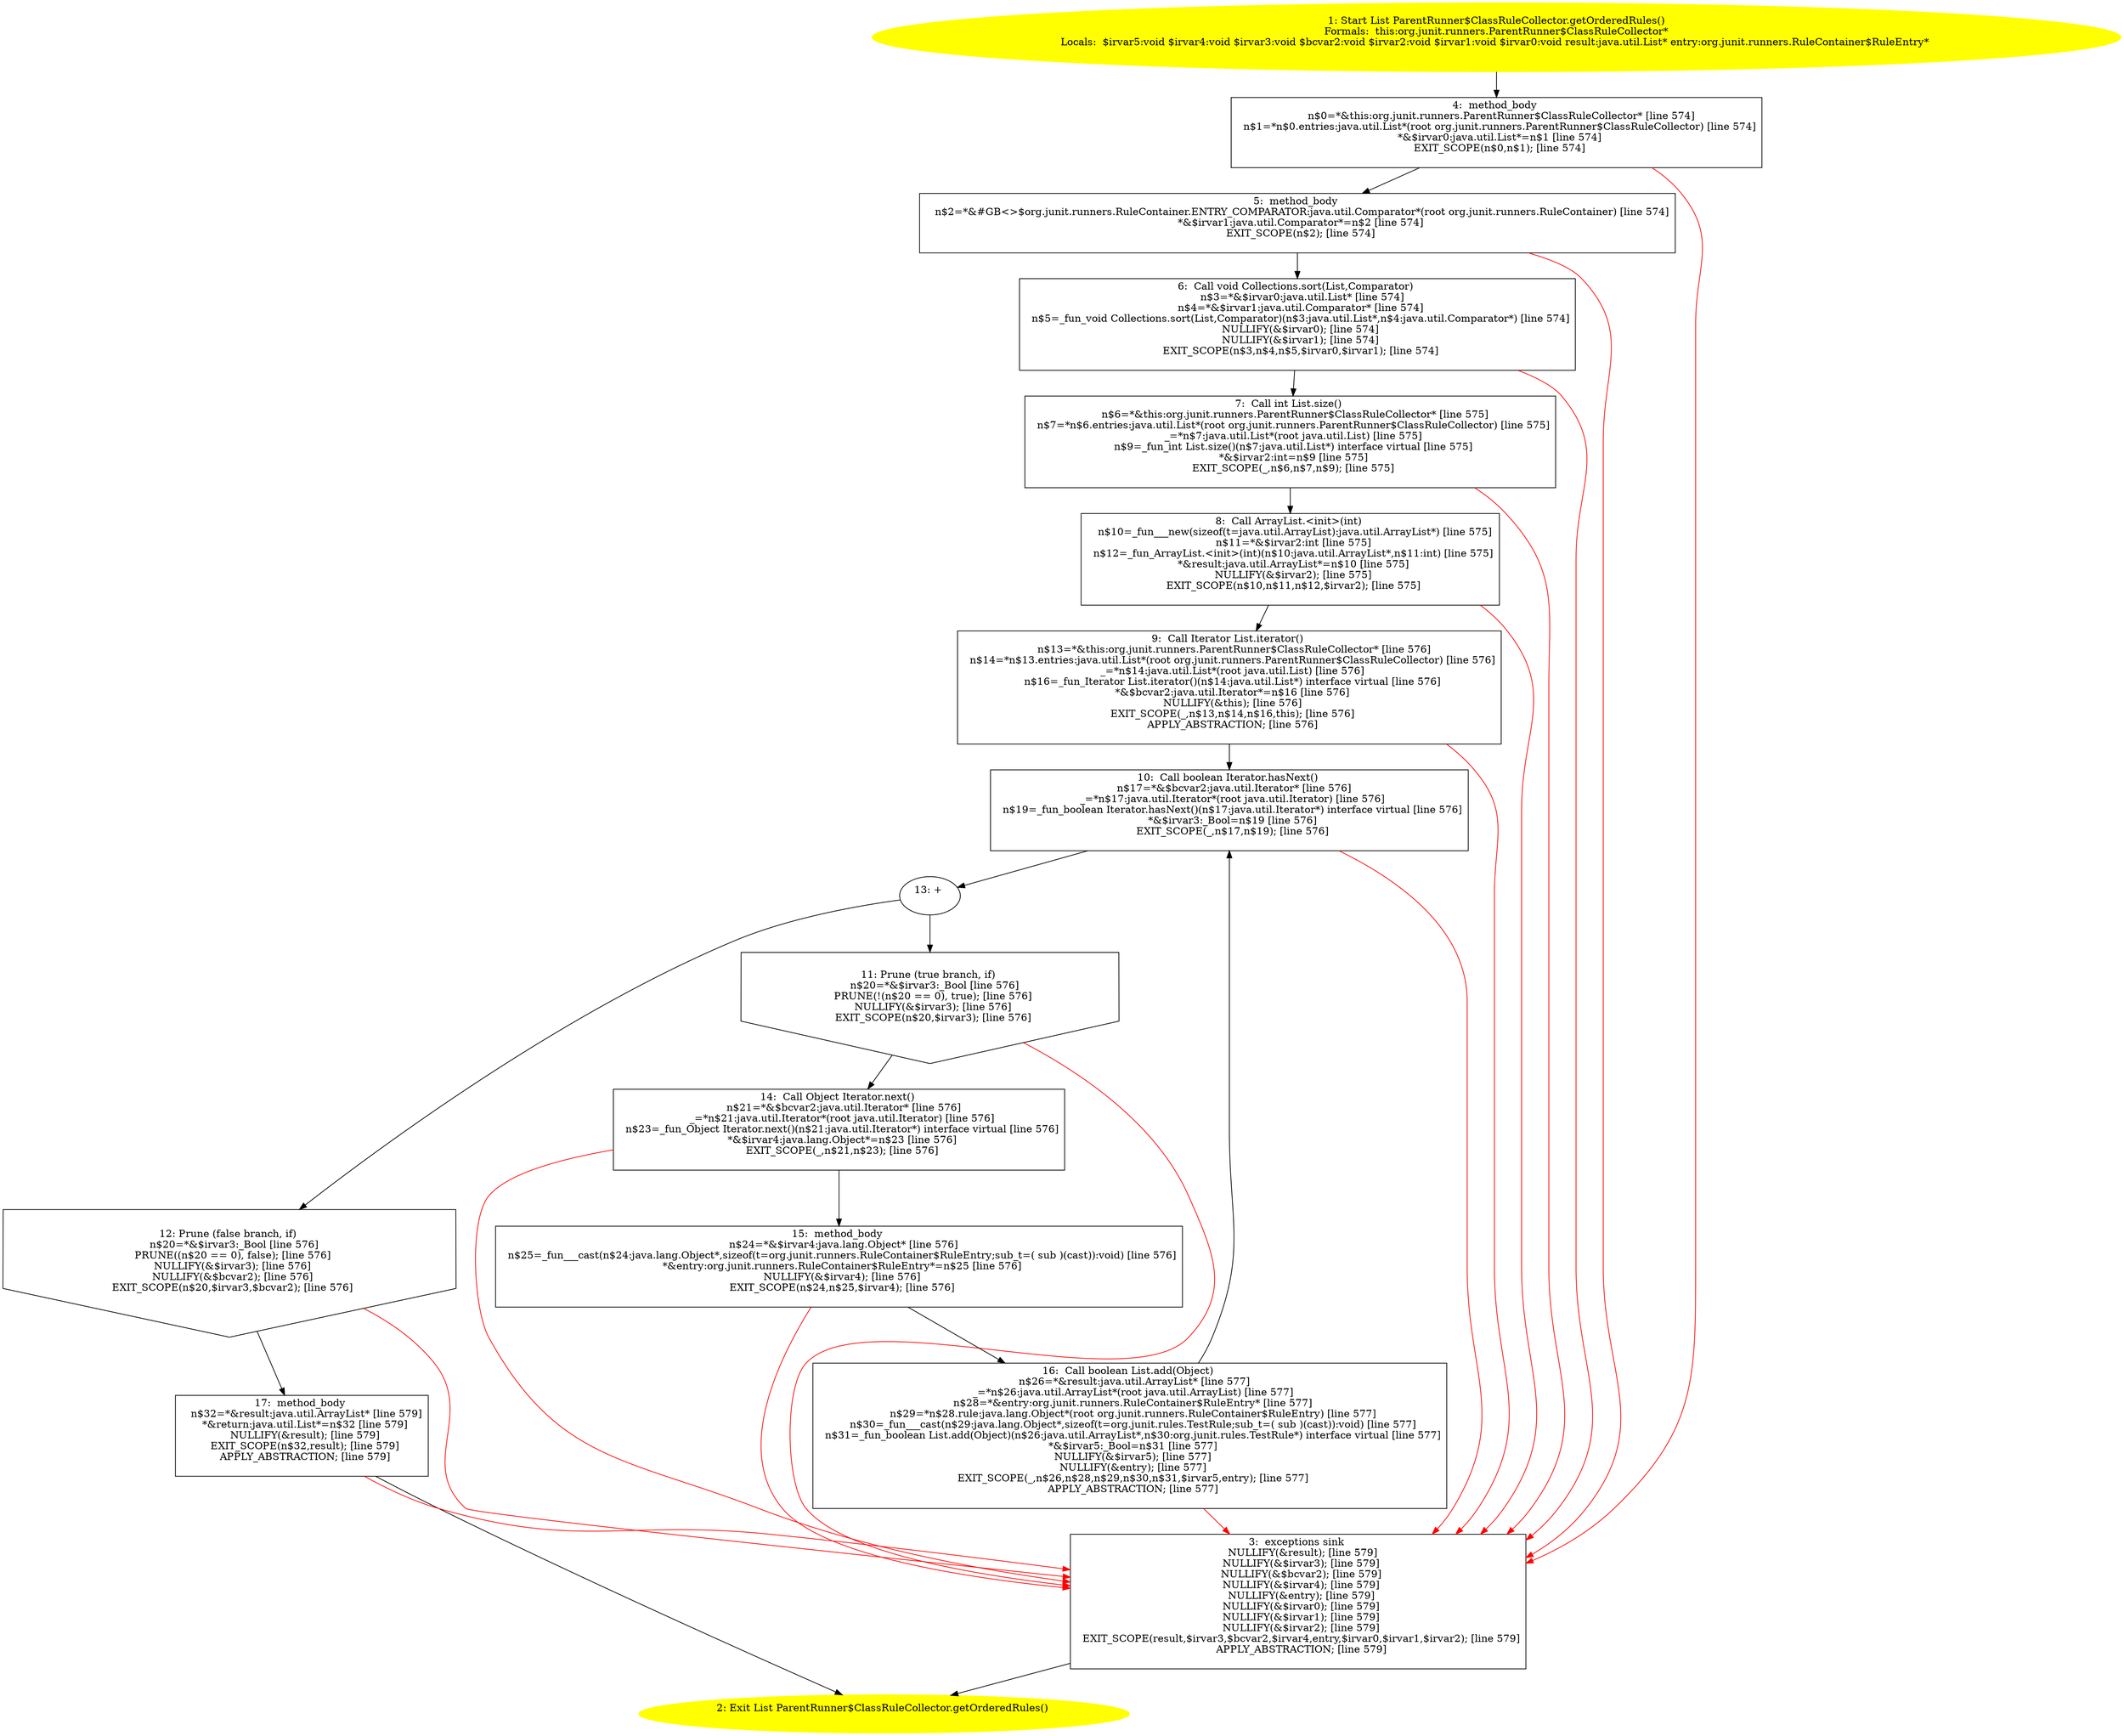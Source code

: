 /* @generated */
digraph cfg {
"org.junit.runners.ParentRunner$ClassRuleCollector.getOrderedRules():java.util.List.cd094133a868498a13b40eb62b206021_1" [label="1: Start List ParentRunner$ClassRuleCollector.getOrderedRules()\nFormals:  this:org.junit.runners.ParentRunner$ClassRuleCollector*\nLocals:  $irvar5:void $irvar4:void $irvar3:void $bcvar2:void $irvar2:void $irvar1:void $irvar0:void result:java.util.List* entry:org.junit.runners.RuleContainer$RuleEntry* \n  " color=yellow style=filled]
	

	 "org.junit.runners.ParentRunner$ClassRuleCollector.getOrderedRules():java.util.List.cd094133a868498a13b40eb62b206021_1" -> "org.junit.runners.ParentRunner$ClassRuleCollector.getOrderedRules():java.util.List.cd094133a868498a13b40eb62b206021_4" ;
"org.junit.runners.ParentRunner$ClassRuleCollector.getOrderedRules():java.util.List.cd094133a868498a13b40eb62b206021_2" [label="2: Exit List ParentRunner$ClassRuleCollector.getOrderedRules() \n  " color=yellow style=filled]
	

"org.junit.runners.ParentRunner$ClassRuleCollector.getOrderedRules():java.util.List.cd094133a868498a13b40eb62b206021_3" [label="3:  exceptions sink \n   NULLIFY(&result); [line 579]\n  NULLIFY(&$irvar3); [line 579]\n  NULLIFY(&$bcvar2); [line 579]\n  NULLIFY(&$irvar4); [line 579]\n  NULLIFY(&entry); [line 579]\n  NULLIFY(&$irvar0); [line 579]\n  NULLIFY(&$irvar1); [line 579]\n  NULLIFY(&$irvar2); [line 579]\n  EXIT_SCOPE(result,$irvar3,$bcvar2,$irvar4,entry,$irvar0,$irvar1,$irvar2); [line 579]\n  APPLY_ABSTRACTION; [line 579]\n " shape="box"]
	

	 "org.junit.runners.ParentRunner$ClassRuleCollector.getOrderedRules():java.util.List.cd094133a868498a13b40eb62b206021_3" -> "org.junit.runners.ParentRunner$ClassRuleCollector.getOrderedRules():java.util.List.cd094133a868498a13b40eb62b206021_2" ;
"org.junit.runners.ParentRunner$ClassRuleCollector.getOrderedRules():java.util.List.cd094133a868498a13b40eb62b206021_4" [label="4:  method_body \n   n$0=*&this:org.junit.runners.ParentRunner$ClassRuleCollector* [line 574]\n  n$1=*n$0.entries:java.util.List*(root org.junit.runners.ParentRunner$ClassRuleCollector) [line 574]\n  *&$irvar0:java.util.List*=n$1 [line 574]\n  EXIT_SCOPE(n$0,n$1); [line 574]\n " shape="box"]
	

	 "org.junit.runners.ParentRunner$ClassRuleCollector.getOrderedRules():java.util.List.cd094133a868498a13b40eb62b206021_4" -> "org.junit.runners.ParentRunner$ClassRuleCollector.getOrderedRules():java.util.List.cd094133a868498a13b40eb62b206021_5" ;
	 "org.junit.runners.ParentRunner$ClassRuleCollector.getOrderedRules():java.util.List.cd094133a868498a13b40eb62b206021_4" -> "org.junit.runners.ParentRunner$ClassRuleCollector.getOrderedRules():java.util.List.cd094133a868498a13b40eb62b206021_3" [color="red" ];
"org.junit.runners.ParentRunner$ClassRuleCollector.getOrderedRules():java.util.List.cd094133a868498a13b40eb62b206021_5" [label="5:  method_body \n   n$2=*&#GB<>$org.junit.runners.RuleContainer.ENTRY_COMPARATOR:java.util.Comparator*(root org.junit.runners.RuleContainer) [line 574]\n  *&$irvar1:java.util.Comparator*=n$2 [line 574]\n  EXIT_SCOPE(n$2); [line 574]\n " shape="box"]
	

	 "org.junit.runners.ParentRunner$ClassRuleCollector.getOrderedRules():java.util.List.cd094133a868498a13b40eb62b206021_5" -> "org.junit.runners.ParentRunner$ClassRuleCollector.getOrderedRules():java.util.List.cd094133a868498a13b40eb62b206021_6" ;
	 "org.junit.runners.ParentRunner$ClassRuleCollector.getOrderedRules():java.util.List.cd094133a868498a13b40eb62b206021_5" -> "org.junit.runners.ParentRunner$ClassRuleCollector.getOrderedRules():java.util.List.cd094133a868498a13b40eb62b206021_3" [color="red" ];
"org.junit.runners.ParentRunner$ClassRuleCollector.getOrderedRules():java.util.List.cd094133a868498a13b40eb62b206021_6" [label="6:  Call void Collections.sort(List,Comparator) \n   n$3=*&$irvar0:java.util.List* [line 574]\n  n$4=*&$irvar1:java.util.Comparator* [line 574]\n  n$5=_fun_void Collections.sort(List,Comparator)(n$3:java.util.List*,n$4:java.util.Comparator*) [line 574]\n  NULLIFY(&$irvar0); [line 574]\n  NULLIFY(&$irvar1); [line 574]\n  EXIT_SCOPE(n$3,n$4,n$5,$irvar0,$irvar1); [line 574]\n " shape="box"]
	

	 "org.junit.runners.ParentRunner$ClassRuleCollector.getOrderedRules():java.util.List.cd094133a868498a13b40eb62b206021_6" -> "org.junit.runners.ParentRunner$ClassRuleCollector.getOrderedRules():java.util.List.cd094133a868498a13b40eb62b206021_7" ;
	 "org.junit.runners.ParentRunner$ClassRuleCollector.getOrderedRules():java.util.List.cd094133a868498a13b40eb62b206021_6" -> "org.junit.runners.ParentRunner$ClassRuleCollector.getOrderedRules():java.util.List.cd094133a868498a13b40eb62b206021_3" [color="red" ];
"org.junit.runners.ParentRunner$ClassRuleCollector.getOrderedRules():java.util.List.cd094133a868498a13b40eb62b206021_7" [label="7:  Call int List.size() \n   n$6=*&this:org.junit.runners.ParentRunner$ClassRuleCollector* [line 575]\n  n$7=*n$6.entries:java.util.List*(root org.junit.runners.ParentRunner$ClassRuleCollector) [line 575]\n  _=*n$7:java.util.List*(root java.util.List) [line 575]\n  n$9=_fun_int List.size()(n$7:java.util.List*) interface virtual [line 575]\n  *&$irvar2:int=n$9 [line 575]\n  EXIT_SCOPE(_,n$6,n$7,n$9); [line 575]\n " shape="box"]
	

	 "org.junit.runners.ParentRunner$ClassRuleCollector.getOrderedRules():java.util.List.cd094133a868498a13b40eb62b206021_7" -> "org.junit.runners.ParentRunner$ClassRuleCollector.getOrderedRules():java.util.List.cd094133a868498a13b40eb62b206021_8" ;
	 "org.junit.runners.ParentRunner$ClassRuleCollector.getOrderedRules():java.util.List.cd094133a868498a13b40eb62b206021_7" -> "org.junit.runners.ParentRunner$ClassRuleCollector.getOrderedRules():java.util.List.cd094133a868498a13b40eb62b206021_3" [color="red" ];
"org.junit.runners.ParentRunner$ClassRuleCollector.getOrderedRules():java.util.List.cd094133a868498a13b40eb62b206021_8" [label="8:  Call ArrayList.<init>(int) \n   n$10=_fun___new(sizeof(t=java.util.ArrayList):java.util.ArrayList*) [line 575]\n  n$11=*&$irvar2:int [line 575]\n  n$12=_fun_ArrayList.<init>(int)(n$10:java.util.ArrayList*,n$11:int) [line 575]\n  *&result:java.util.ArrayList*=n$10 [line 575]\n  NULLIFY(&$irvar2); [line 575]\n  EXIT_SCOPE(n$10,n$11,n$12,$irvar2); [line 575]\n " shape="box"]
	

	 "org.junit.runners.ParentRunner$ClassRuleCollector.getOrderedRules():java.util.List.cd094133a868498a13b40eb62b206021_8" -> "org.junit.runners.ParentRunner$ClassRuleCollector.getOrderedRules():java.util.List.cd094133a868498a13b40eb62b206021_9" ;
	 "org.junit.runners.ParentRunner$ClassRuleCollector.getOrderedRules():java.util.List.cd094133a868498a13b40eb62b206021_8" -> "org.junit.runners.ParentRunner$ClassRuleCollector.getOrderedRules():java.util.List.cd094133a868498a13b40eb62b206021_3" [color="red" ];
"org.junit.runners.ParentRunner$ClassRuleCollector.getOrderedRules():java.util.List.cd094133a868498a13b40eb62b206021_9" [label="9:  Call Iterator List.iterator() \n   n$13=*&this:org.junit.runners.ParentRunner$ClassRuleCollector* [line 576]\n  n$14=*n$13.entries:java.util.List*(root org.junit.runners.ParentRunner$ClassRuleCollector) [line 576]\n  _=*n$14:java.util.List*(root java.util.List) [line 576]\n  n$16=_fun_Iterator List.iterator()(n$14:java.util.List*) interface virtual [line 576]\n  *&$bcvar2:java.util.Iterator*=n$16 [line 576]\n  NULLIFY(&this); [line 576]\n  EXIT_SCOPE(_,n$13,n$14,n$16,this); [line 576]\n  APPLY_ABSTRACTION; [line 576]\n " shape="box"]
	

	 "org.junit.runners.ParentRunner$ClassRuleCollector.getOrderedRules():java.util.List.cd094133a868498a13b40eb62b206021_9" -> "org.junit.runners.ParentRunner$ClassRuleCollector.getOrderedRules():java.util.List.cd094133a868498a13b40eb62b206021_10" ;
	 "org.junit.runners.ParentRunner$ClassRuleCollector.getOrderedRules():java.util.List.cd094133a868498a13b40eb62b206021_9" -> "org.junit.runners.ParentRunner$ClassRuleCollector.getOrderedRules():java.util.List.cd094133a868498a13b40eb62b206021_3" [color="red" ];
"org.junit.runners.ParentRunner$ClassRuleCollector.getOrderedRules():java.util.List.cd094133a868498a13b40eb62b206021_10" [label="10:  Call boolean Iterator.hasNext() \n   n$17=*&$bcvar2:java.util.Iterator* [line 576]\n  _=*n$17:java.util.Iterator*(root java.util.Iterator) [line 576]\n  n$19=_fun_boolean Iterator.hasNext()(n$17:java.util.Iterator*) interface virtual [line 576]\n  *&$irvar3:_Bool=n$19 [line 576]\n  EXIT_SCOPE(_,n$17,n$19); [line 576]\n " shape="box"]
	

	 "org.junit.runners.ParentRunner$ClassRuleCollector.getOrderedRules():java.util.List.cd094133a868498a13b40eb62b206021_10" -> "org.junit.runners.ParentRunner$ClassRuleCollector.getOrderedRules():java.util.List.cd094133a868498a13b40eb62b206021_13" ;
	 "org.junit.runners.ParentRunner$ClassRuleCollector.getOrderedRules():java.util.List.cd094133a868498a13b40eb62b206021_10" -> "org.junit.runners.ParentRunner$ClassRuleCollector.getOrderedRules():java.util.List.cd094133a868498a13b40eb62b206021_3" [color="red" ];
"org.junit.runners.ParentRunner$ClassRuleCollector.getOrderedRules():java.util.List.cd094133a868498a13b40eb62b206021_11" [label="11: Prune (true branch, if) \n   n$20=*&$irvar3:_Bool [line 576]\n  PRUNE(!(n$20 == 0), true); [line 576]\n  NULLIFY(&$irvar3); [line 576]\n  EXIT_SCOPE(n$20,$irvar3); [line 576]\n " shape="invhouse"]
	

	 "org.junit.runners.ParentRunner$ClassRuleCollector.getOrderedRules():java.util.List.cd094133a868498a13b40eb62b206021_11" -> "org.junit.runners.ParentRunner$ClassRuleCollector.getOrderedRules():java.util.List.cd094133a868498a13b40eb62b206021_14" ;
	 "org.junit.runners.ParentRunner$ClassRuleCollector.getOrderedRules():java.util.List.cd094133a868498a13b40eb62b206021_11" -> "org.junit.runners.ParentRunner$ClassRuleCollector.getOrderedRules():java.util.List.cd094133a868498a13b40eb62b206021_3" [color="red" ];
"org.junit.runners.ParentRunner$ClassRuleCollector.getOrderedRules():java.util.List.cd094133a868498a13b40eb62b206021_12" [label="12: Prune (false branch, if) \n   n$20=*&$irvar3:_Bool [line 576]\n  PRUNE((n$20 == 0), false); [line 576]\n  NULLIFY(&$irvar3); [line 576]\n  NULLIFY(&$bcvar2); [line 576]\n  EXIT_SCOPE(n$20,$irvar3,$bcvar2); [line 576]\n " shape="invhouse"]
	

	 "org.junit.runners.ParentRunner$ClassRuleCollector.getOrderedRules():java.util.List.cd094133a868498a13b40eb62b206021_12" -> "org.junit.runners.ParentRunner$ClassRuleCollector.getOrderedRules():java.util.List.cd094133a868498a13b40eb62b206021_17" ;
	 "org.junit.runners.ParentRunner$ClassRuleCollector.getOrderedRules():java.util.List.cd094133a868498a13b40eb62b206021_12" -> "org.junit.runners.ParentRunner$ClassRuleCollector.getOrderedRules():java.util.List.cd094133a868498a13b40eb62b206021_3" [color="red" ];
"org.junit.runners.ParentRunner$ClassRuleCollector.getOrderedRules():java.util.List.cd094133a868498a13b40eb62b206021_13" [label="13: + \n  " ]
	

	 "org.junit.runners.ParentRunner$ClassRuleCollector.getOrderedRules():java.util.List.cd094133a868498a13b40eb62b206021_13" -> "org.junit.runners.ParentRunner$ClassRuleCollector.getOrderedRules():java.util.List.cd094133a868498a13b40eb62b206021_11" ;
	 "org.junit.runners.ParentRunner$ClassRuleCollector.getOrderedRules():java.util.List.cd094133a868498a13b40eb62b206021_13" -> "org.junit.runners.ParentRunner$ClassRuleCollector.getOrderedRules():java.util.List.cd094133a868498a13b40eb62b206021_12" ;
"org.junit.runners.ParentRunner$ClassRuleCollector.getOrderedRules():java.util.List.cd094133a868498a13b40eb62b206021_14" [label="14:  Call Object Iterator.next() \n   n$21=*&$bcvar2:java.util.Iterator* [line 576]\n  _=*n$21:java.util.Iterator*(root java.util.Iterator) [line 576]\n  n$23=_fun_Object Iterator.next()(n$21:java.util.Iterator*) interface virtual [line 576]\n  *&$irvar4:java.lang.Object*=n$23 [line 576]\n  EXIT_SCOPE(_,n$21,n$23); [line 576]\n " shape="box"]
	

	 "org.junit.runners.ParentRunner$ClassRuleCollector.getOrderedRules():java.util.List.cd094133a868498a13b40eb62b206021_14" -> "org.junit.runners.ParentRunner$ClassRuleCollector.getOrderedRules():java.util.List.cd094133a868498a13b40eb62b206021_15" ;
	 "org.junit.runners.ParentRunner$ClassRuleCollector.getOrderedRules():java.util.List.cd094133a868498a13b40eb62b206021_14" -> "org.junit.runners.ParentRunner$ClassRuleCollector.getOrderedRules():java.util.List.cd094133a868498a13b40eb62b206021_3" [color="red" ];
"org.junit.runners.ParentRunner$ClassRuleCollector.getOrderedRules():java.util.List.cd094133a868498a13b40eb62b206021_15" [label="15:  method_body \n   n$24=*&$irvar4:java.lang.Object* [line 576]\n  n$25=_fun___cast(n$24:java.lang.Object*,sizeof(t=org.junit.runners.RuleContainer$RuleEntry;sub_t=( sub )(cast)):void) [line 576]\n  *&entry:org.junit.runners.RuleContainer$RuleEntry*=n$25 [line 576]\n  NULLIFY(&$irvar4); [line 576]\n  EXIT_SCOPE(n$24,n$25,$irvar4); [line 576]\n " shape="box"]
	

	 "org.junit.runners.ParentRunner$ClassRuleCollector.getOrderedRules():java.util.List.cd094133a868498a13b40eb62b206021_15" -> "org.junit.runners.ParentRunner$ClassRuleCollector.getOrderedRules():java.util.List.cd094133a868498a13b40eb62b206021_16" ;
	 "org.junit.runners.ParentRunner$ClassRuleCollector.getOrderedRules():java.util.List.cd094133a868498a13b40eb62b206021_15" -> "org.junit.runners.ParentRunner$ClassRuleCollector.getOrderedRules():java.util.List.cd094133a868498a13b40eb62b206021_3" [color="red" ];
"org.junit.runners.ParentRunner$ClassRuleCollector.getOrderedRules():java.util.List.cd094133a868498a13b40eb62b206021_16" [label="16:  Call boolean List.add(Object) \n   n$26=*&result:java.util.ArrayList* [line 577]\n  _=*n$26:java.util.ArrayList*(root java.util.ArrayList) [line 577]\n  n$28=*&entry:org.junit.runners.RuleContainer$RuleEntry* [line 577]\n  n$29=*n$28.rule:java.lang.Object*(root org.junit.runners.RuleContainer$RuleEntry) [line 577]\n  n$30=_fun___cast(n$29:java.lang.Object*,sizeof(t=org.junit.rules.TestRule;sub_t=( sub )(cast)):void) [line 577]\n  n$31=_fun_boolean List.add(Object)(n$26:java.util.ArrayList*,n$30:org.junit.rules.TestRule*) interface virtual [line 577]\n  *&$irvar5:_Bool=n$31 [line 577]\n  NULLIFY(&$irvar5); [line 577]\n  NULLIFY(&entry); [line 577]\n  EXIT_SCOPE(_,n$26,n$28,n$29,n$30,n$31,$irvar5,entry); [line 577]\n  APPLY_ABSTRACTION; [line 577]\n " shape="box"]
	

	 "org.junit.runners.ParentRunner$ClassRuleCollector.getOrderedRules():java.util.List.cd094133a868498a13b40eb62b206021_16" -> "org.junit.runners.ParentRunner$ClassRuleCollector.getOrderedRules():java.util.List.cd094133a868498a13b40eb62b206021_10" ;
	 "org.junit.runners.ParentRunner$ClassRuleCollector.getOrderedRules():java.util.List.cd094133a868498a13b40eb62b206021_16" -> "org.junit.runners.ParentRunner$ClassRuleCollector.getOrderedRules():java.util.List.cd094133a868498a13b40eb62b206021_3" [color="red" ];
"org.junit.runners.ParentRunner$ClassRuleCollector.getOrderedRules():java.util.List.cd094133a868498a13b40eb62b206021_17" [label="17:  method_body \n   n$32=*&result:java.util.ArrayList* [line 579]\n  *&return:java.util.List*=n$32 [line 579]\n  NULLIFY(&result); [line 579]\n  EXIT_SCOPE(n$32,result); [line 579]\n  APPLY_ABSTRACTION; [line 579]\n " shape="box"]
	

	 "org.junit.runners.ParentRunner$ClassRuleCollector.getOrderedRules():java.util.List.cd094133a868498a13b40eb62b206021_17" -> "org.junit.runners.ParentRunner$ClassRuleCollector.getOrderedRules():java.util.List.cd094133a868498a13b40eb62b206021_2" ;
	 "org.junit.runners.ParentRunner$ClassRuleCollector.getOrderedRules():java.util.List.cd094133a868498a13b40eb62b206021_17" -> "org.junit.runners.ParentRunner$ClassRuleCollector.getOrderedRules():java.util.List.cd094133a868498a13b40eb62b206021_3" [color="red" ];
}
